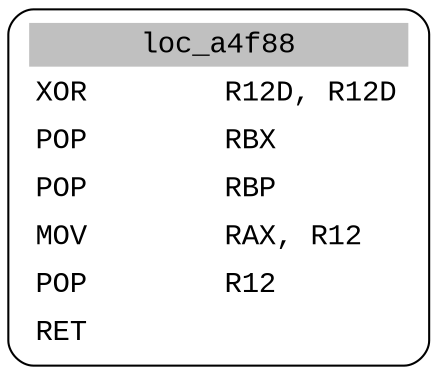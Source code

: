 digraph asm_graph {
1941 [
shape="Mrecord" fontname="Courier New"label =<<table border="0" cellborder="0" cellpadding="3"><tr><td align="center" colspan="2" bgcolor="grey">loc_a4f88</td></tr><tr><td align="left">XOR        R12D, R12D</td></tr><tr><td align="left">POP        RBX</td></tr><tr><td align="left">POP        RBP</td></tr><tr><td align="left">MOV        RAX, R12</td></tr><tr><td align="left">POP        R12</td></tr><tr><td align="left">RET        </td></tr></table>> ];
}